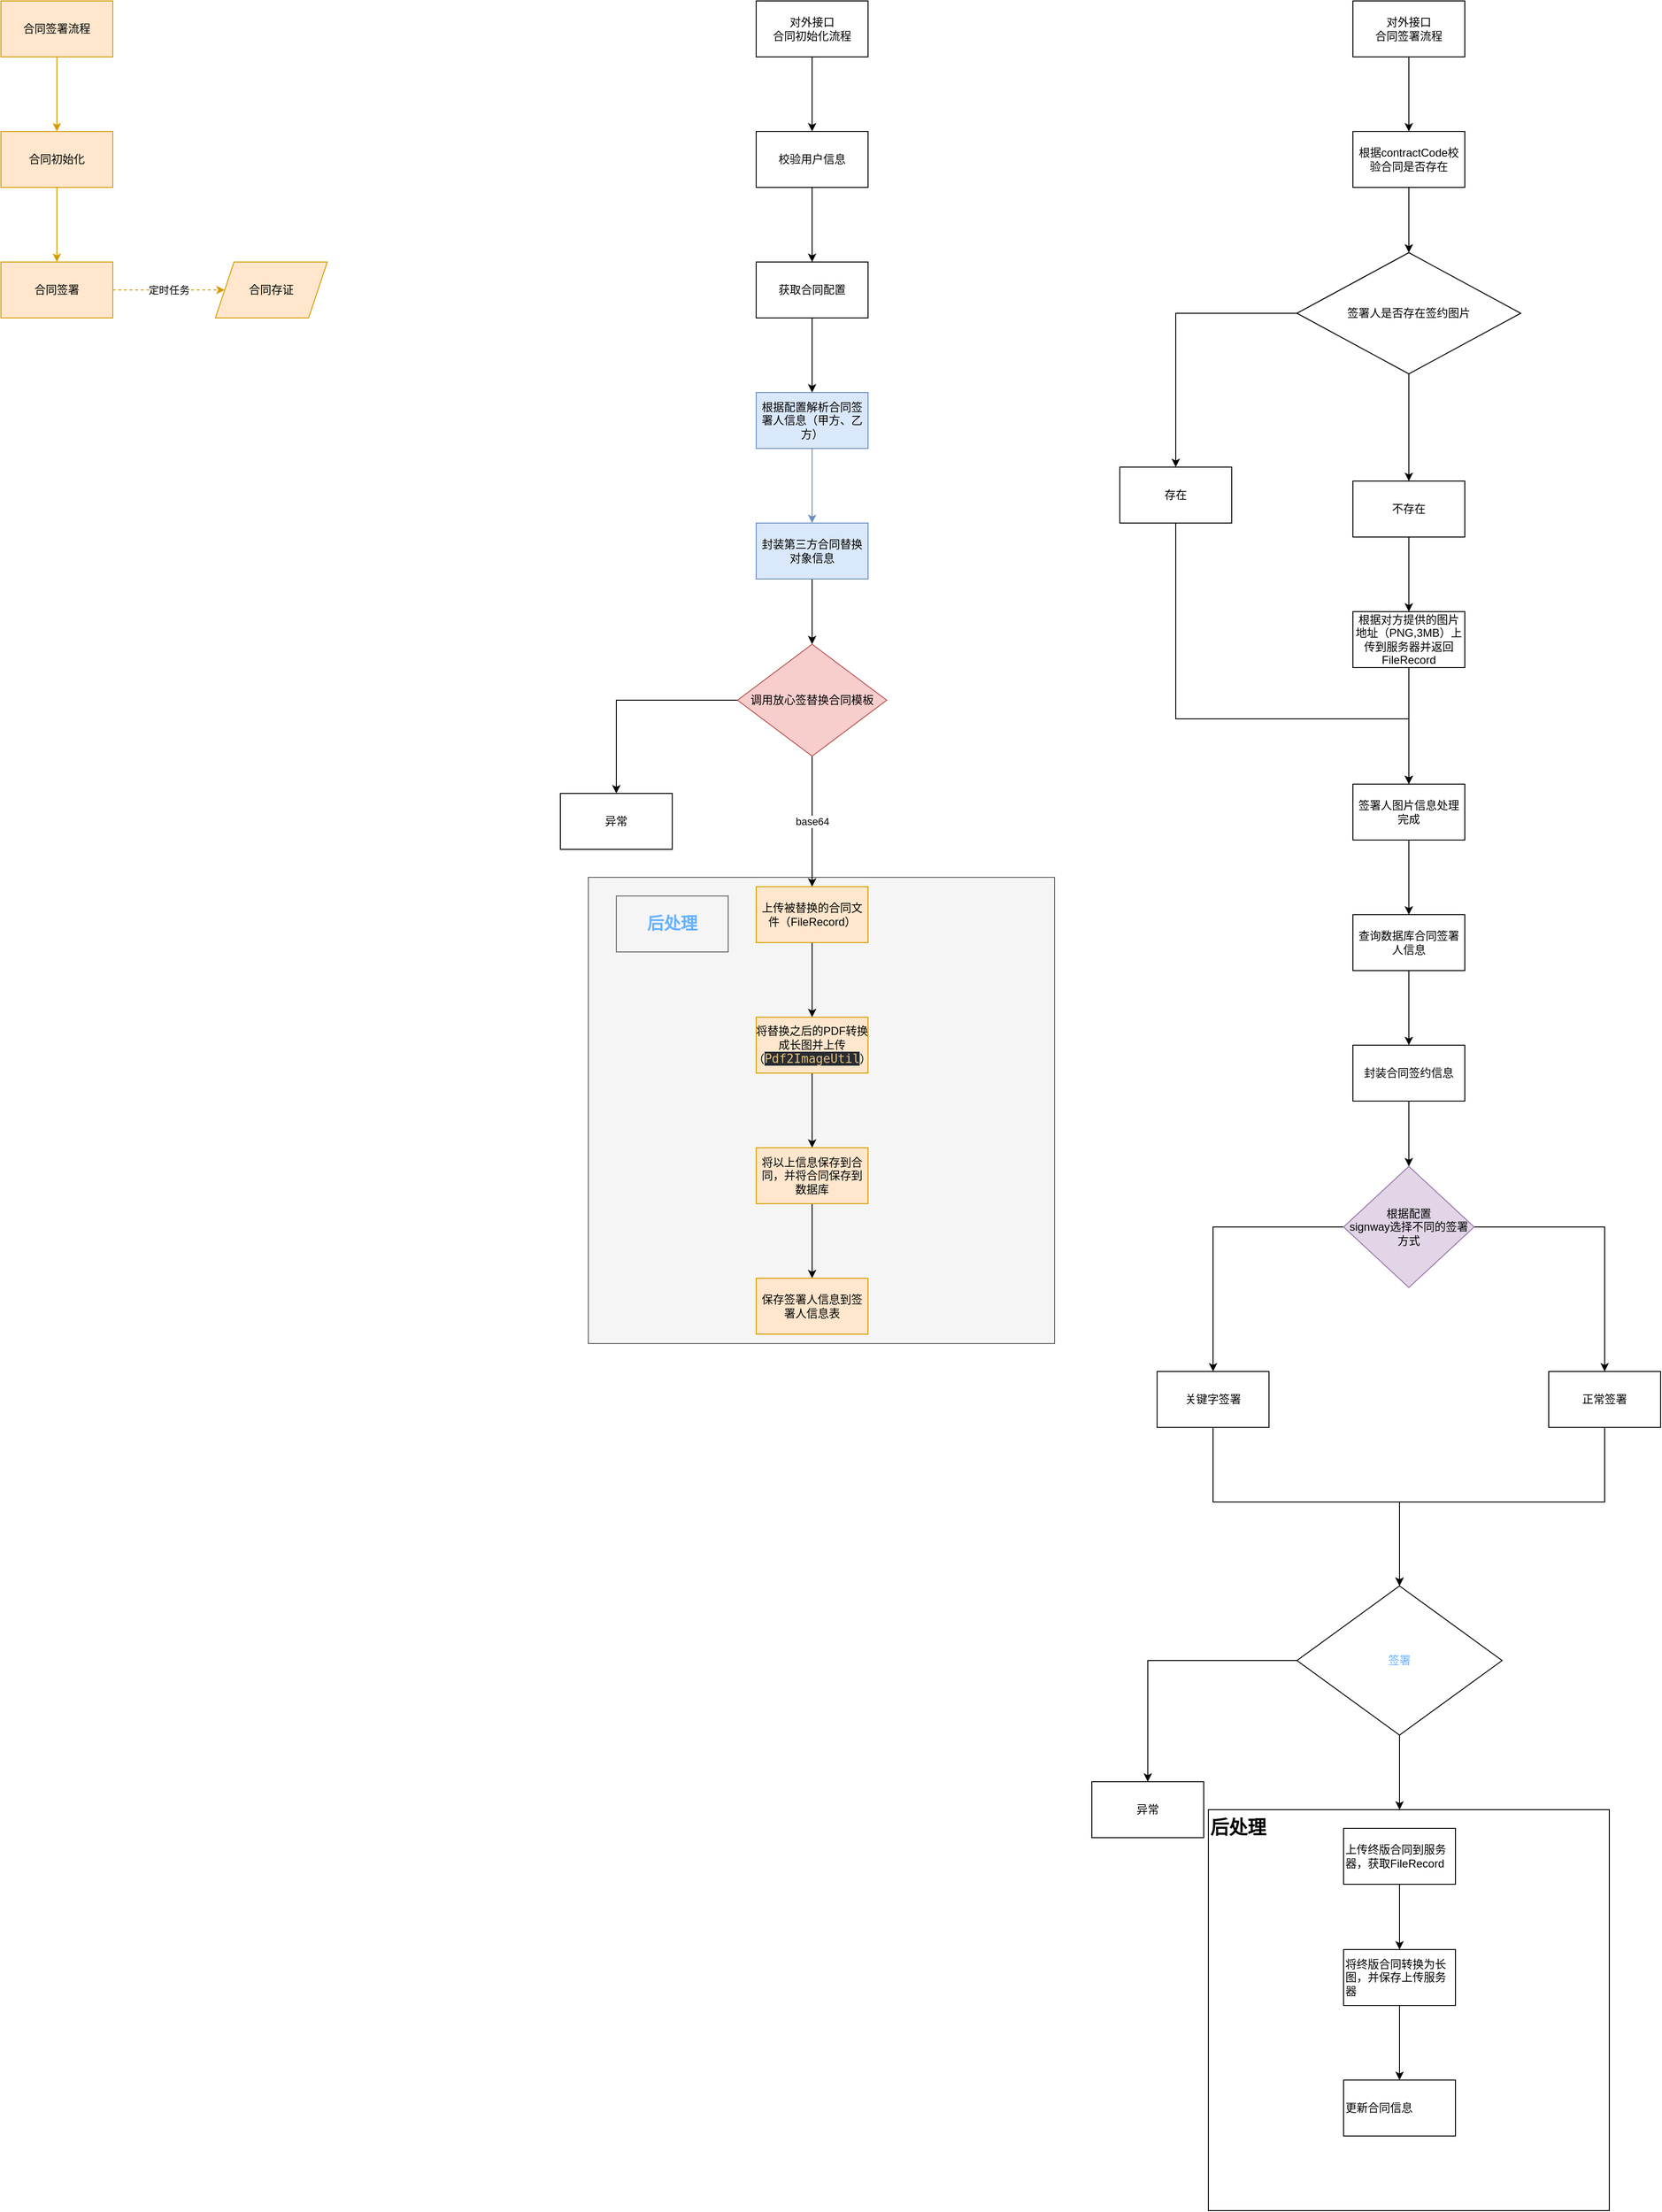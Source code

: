 <mxfile version="14.1.2" type="github">
  <diagram id="kZ7nAqTeuUWofJb11mI1" name="Page-1">
    <mxGraphModel dx="2249" dy="800" grid="1" gridSize="10" guides="1" tooltips="1" connect="1" arrows="1" fold="1" page="1" pageScale="1" pageWidth="827" pageHeight="1169" math="0" shadow="0">
      <root>
        <mxCell id="0" />
        <mxCell id="1" parent="0" />
        <mxCell id="A229mnzer8tno3ePFTrJ-74" value="&lt;font color=&quot;#000000&quot; size=&quot;1&quot;&gt;&lt;b style=&quot;font-size: 20px&quot;&gt;后处理&lt;/b&gt;&lt;/font&gt;" style="whiteSpace=wrap;html=1;aspect=fixed;fontColor=#66B2FF;align=left;verticalAlign=top;" vertex="1" parent="1">
          <mxGeometry x="1015" y="2430" width="430" height="430" as="geometry" />
        </mxCell>
        <mxCell id="A229mnzer8tno3ePFTrJ-34" value="" style="whiteSpace=wrap;html=1;aspect=fixed;fillColor=#f5f5f5;strokeColor=#666666;fontColor=#66FFFF;" vertex="1" parent="1">
          <mxGeometry x="350" y="1430" width="500" height="500" as="geometry" />
        </mxCell>
        <mxCell id="A229mnzer8tno3ePFTrJ-3" value="" style="edgeStyle=orthogonalEdgeStyle;rounded=0;orthogonalLoop=1;jettySize=auto;html=1;fillColor=#ffe6cc;strokeColor=#d79b00;" edge="1" parent="1" source="A229mnzer8tno3ePFTrJ-1" target="A229mnzer8tno3ePFTrJ-2">
          <mxGeometry relative="1" as="geometry" />
        </mxCell>
        <mxCell id="A229mnzer8tno3ePFTrJ-1" value="合同签署流程" style="rounded=0;whiteSpace=wrap;html=1;fillColor=#ffe6cc;strokeColor=#d79b00;" vertex="1" parent="1">
          <mxGeometry x="-280" y="490" width="120" height="60" as="geometry" />
        </mxCell>
        <mxCell id="A229mnzer8tno3ePFTrJ-5" value="" style="edgeStyle=orthogonalEdgeStyle;rounded=0;orthogonalLoop=1;jettySize=auto;html=1;fillColor=#ffe6cc;strokeColor=#d79b00;" edge="1" parent="1" source="A229mnzer8tno3ePFTrJ-2" target="A229mnzer8tno3ePFTrJ-4">
          <mxGeometry relative="1" as="geometry" />
        </mxCell>
        <mxCell id="A229mnzer8tno3ePFTrJ-2" value="合同初始化" style="rounded=0;whiteSpace=wrap;html=1;fillColor=#ffe6cc;strokeColor=#d79b00;" vertex="1" parent="1">
          <mxGeometry x="-280" y="630" width="120" height="60" as="geometry" />
        </mxCell>
        <mxCell id="A229mnzer8tno3ePFTrJ-9" value="定时任务" style="edgeStyle=orthogonalEdgeStyle;rounded=0;orthogonalLoop=1;jettySize=auto;html=1;dashed=1;fillColor=#ffe6cc;strokeColor=#d79b00;" edge="1" parent="1" source="A229mnzer8tno3ePFTrJ-4" target="A229mnzer8tno3ePFTrJ-8">
          <mxGeometry relative="1" as="geometry" />
        </mxCell>
        <mxCell id="A229mnzer8tno3ePFTrJ-4" value="合同签署" style="rounded=0;whiteSpace=wrap;html=1;fillColor=#ffe6cc;strokeColor=#d79b00;" vertex="1" parent="1">
          <mxGeometry x="-280" y="770" width="120" height="60" as="geometry" />
        </mxCell>
        <mxCell id="A229mnzer8tno3ePFTrJ-8" value="合同存证" style="shape=parallelogram;perimeter=parallelogramPerimeter;whiteSpace=wrap;html=1;fixedSize=1;fillColor=#ffe6cc;strokeColor=#d79b00;" vertex="1" parent="1">
          <mxGeometry x="-50" y="770" width="120" height="60" as="geometry" />
        </mxCell>
        <mxCell id="A229mnzer8tno3ePFTrJ-12" value="" style="edgeStyle=orthogonalEdgeStyle;rounded=0;orthogonalLoop=1;jettySize=auto;html=1;" edge="1" parent="1" source="A229mnzer8tno3ePFTrJ-10" target="A229mnzer8tno3ePFTrJ-11">
          <mxGeometry relative="1" as="geometry" />
        </mxCell>
        <mxCell id="A229mnzer8tno3ePFTrJ-10" value="对外接口&lt;br&gt;合同初始化流程" style="rounded=0;whiteSpace=wrap;html=1;" vertex="1" parent="1">
          <mxGeometry x="530" y="490" width="120" height="60" as="geometry" />
        </mxCell>
        <mxCell id="A229mnzer8tno3ePFTrJ-14" value="" style="edgeStyle=orthogonalEdgeStyle;rounded=0;orthogonalLoop=1;jettySize=auto;html=1;" edge="1" parent="1" source="A229mnzer8tno3ePFTrJ-11" target="A229mnzer8tno3ePFTrJ-13">
          <mxGeometry relative="1" as="geometry" />
        </mxCell>
        <mxCell id="A229mnzer8tno3ePFTrJ-11" value="校验用户信息" style="rounded=0;whiteSpace=wrap;html=1;" vertex="1" parent="1">
          <mxGeometry x="530" y="630" width="120" height="60" as="geometry" />
        </mxCell>
        <mxCell id="A229mnzer8tno3ePFTrJ-16" value="" style="edgeStyle=orthogonalEdgeStyle;rounded=0;orthogonalLoop=1;jettySize=auto;html=1;" edge="1" parent="1" source="A229mnzer8tno3ePFTrJ-13" target="A229mnzer8tno3ePFTrJ-15">
          <mxGeometry relative="1" as="geometry" />
        </mxCell>
        <mxCell id="A229mnzer8tno3ePFTrJ-13" value="获取合同配置" style="rounded=0;whiteSpace=wrap;html=1;" vertex="1" parent="1">
          <mxGeometry x="530" y="770" width="120" height="60" as="geometry" />
        </mxCell>
        <mxCell id="A229mnzer8tno3ePFTrJ-18" value="" style="edgeStyle=orthogonalEdgeStyle;rounded=0;orthogonalLoop=1;jettySize=auto;html=1;fillColor=#dae8fc;strokeColor=#6c8ebf;" edge="1" parent="1" source="A229mnzer8tno3ePFTrJ-15" target="A229mnzer8tno3ePFTrJ-17">
          <mxGeometry relative="1" as="geometry" />
        </mxCell>
        <mxCell id="A229mnzer8tno3ePFTrJ-15" value="根据配置解析合同签署人信息（甲方、乙方）" style="rounded=0;whiteSpace=wrap;html=1;fillColor=#dae8fc;strokeColor=#6c8ebf;" vertex="1" parent="1">
          <mxGeometry x="530" y="910" width="120" height="60" as="geometry" />
        </mxCell>
        <mxCell id="A229mnzer8tno3ePFTrJ-23" value="" style="edgeStyle=orthogonalEdgeStyle;rounded=0;orthogonalLoop=1;jettySize=auto;html=1;" edge="1" parent="1" source="A229mnzer8tno3ePFTrJ-17" target="A229mnzer8tno3ePFTrJ-21">
          <mxGeometry relative="1" as="geometry" />
        </mxCell>
        <mxCell id="A229mnzer8tno3ePFTrJ-17" value="封装第三方合同替换对象信息" style="rounded=0;whiteSpace=wrap;html=1;fillColor=#dae8fc;strokeColor=#6c8ebf;" vertex="1" parent="1">
          <mxGeometry x="530" y="1050" width="120" height="60" as="geometry" />
        </mxCell>
        <mxCell id="A229mnzer8tno3ePFTrJ-25" value="" style="edgeStyle=orthogonalEdgeStyle;rounded=0;orthogonalLoop=1;jettySize=auto;html=1;" edge="1" parent="1" source="A229mnzer8tno3ePFTrJ-21" target="A229mnzer8tno3ePFTrJ-24">
          <mxGeometry relative="1" as="geometry" />
        </mxCell>
        <mxCell id="A229mnzer8tno3ePFTrJ-27" value="base64" style="edgeStyle=orthogonalEdgeStyle;rounded=0;orthogonalLoop=1;jettySize=auto;html=1;" edge="1" parent="1" source="A229mnzer8tno3ePFTrJ-21" target="A229mnzer8tno3ePFTrJ-26">
          <mxGeometry relative="1" as="geometry" />
        </mxCell>
        <mxCell id="A229mnzer8tno3ePFTrJ-21" value="&lt;span&gt;调用放心签替换合同模板&lt;/span&gt;" style="rhombus;whiteSpace=wrap;html=1;rounded=0;fillColor=#f8cecc;strokeColor=#b85450;" vertex="1" parent="1">
          <mxGeometry x="510" y="1180" width="160" height="120" as="geometry" />
        </mxCell>
        <mxCell id="A229mnzer8tno3ePFTrJ-24" value="异常" style="whiteSpace=wrap;html=1;rounded=0;" vertex="1" parent="1">
          <mxGeometry x="320" y="1340" width="120" height="60" as="geometry" />
        </mxCell>
        <mxCell id="A229mnzer8tno3ePFTrJ-29" value="" style="edgeStyle=orthogonalEdgeStyle;rounded=0;orthogonalLoop=1;jettySize=auto;html=1;" edge="1" parent="1" source="A229mnzer8tno3ePFTrJ-26" target="A229mnzer8tno3ePFTrJ-28">
          <mxGeometry relative="1" as="geometry" />
        </mxCell>
        <mxCell id="A229mnzer8tno3ePFTrJ-26" value="上传被替换的合同文件（FileRecord）" style="whiteSpace=wrap;html=1;rounded=0;fillColor=#ffe6cc;strokeColor=#d79b00;" vertex="1" parent="1">
          <mxGeometry x="530" y="1440" width="120" height="60" as="geometry" />
        </mxCell>
        <mxCell id="A229mnzer8tno3ePFTrJ-31" value="" style="edgeStyle=orthogonalEdgeStyle;rounded=0;orthogonalLoop=1;jettySize=auto;html=1;" edge="1" parent="1" source="A229mnzer8tno3ePFTrJ-28" target="A229mnzer8tno3ePFTrJ-30">
          <mxGeometry relative="1" as="geometry" />
        </mxCell>
        <mxCell id="A229mnzer8tno3ePFTrJ-28" value="将替换之后的PDF转换成长图并上传（&lt;span style=&quot;color: rgb(229 , 192 , 123) ; background-color: rgb(40 , 44 , 52) ; font-family: &amp;#34;jetbrains mono&amp;#34; , monospace ; font-size: 9.8pt&quot;&gt;Pdf2ImageUtil&lt;/span&gt;&lt;span&gt;）&lt;/span&gt;" style="whiteSpace=wrap;html=1;rounded=0;fillColor=#ffe6cc;strokeColor=#d79b00;" vertex="1" parent="1">
          <mxGeometry x="530" y="1580" width="120" height="60" as="geometry" />
        </mxCell>
        <mxCell id="A229mnzer8tno3ePFTrJ-33" value="" style="edgeStyle=orthogonalEdgeStyle;rounded=0;orthogonalLoop=1;jettySize=auto;html=1;" edge="1" parent="1" source="A229mnzer8tno3ePFTrJ-30" target="A229mnzer8tno3ePFTrJ-32">
          <mxGeometry relative="1" as="geometry" />
        </mxCell>
        <mxCell id="A229mnzer8tno3ePFTrJ-30" value="将以上信息保存到合同，并将合同保存到数据库" style="whiteSpace=wrap;html=1;rounded=0;fillColor=#ffe6cc;strokeColor=#d79b00;" vertex="1" parent="1">
          <mxGeometry x="530" y="1720" width="120" height="60" as="geometry" />
        </mxCell>
        <mxCell id="A229mnzer8tno3ePFTrJ-32" value="保存签署人信息到签署人信息表" style="whiteSpace=wrap;html=1;rounded=0;fillColor=#ffe6cc;strokeColor=#d79b00;" vertex="1" parent="1">
          <mxGeometry x="530" y="1860" width="120" height="60" as="geometry" />
        </mxCell>
        <mxCell id="A229mnzer8tno3ePFTrJ-35" value="&lt;h2&gt;&lt;b&gt;&lt;font face=&quot;Verdana&quot; color=&quot;#66b2ff&quot;&gt;后处理&lt;/font&gt;&lt;/b&gt;&lt;/h2&gt;" style="rounded=0;whiteSpace=wrap;html=1;fontColor=#333333;fillColor=#f5f5f5;strokeColor=#666666;" vertex="1" parent="1">
          <mxGeometry x="380" y="1450" width="120" height="60" as="geometry" />
        </mxCell>
        <mxCell id="A229mnzer8tno3ePFTrJ-38" value="" style="edgeStyle=orthogonalEdgeStyle;rounded=0;orthogonalLoop=1;jettySize=auto;html=1;fontColor=#66B2FF;" edge="1" parent="1" source="A229mnzer8tno3ePFTrJ-36" target="A229mnzer8tno3ePFTrJ-37">
          <mxGeometry relative="1" as="geometry" />
        </mxCell>
        <mxCell id="A229mnzer8tno3ePFTrJ-36" value="对外接口&lt;br&gt;合同签署流程" style="rounded=0;whiteSpace=wrap;html=1;" vertex="1" parent="1">
          <mxGeometry x="1170" y="490" width="120" height="60" as="geometry" />
        </mxCell>
        <mxCell id="A229mnzer8tno3ePFTrJ-42" value="" style="edgeStyle=orthogonalEdgeStyle;rounded=0;orthogonalLoop=1;jettySize=auto;html=1;fontColor=#66B2FF;" edge="1" parent="1" source="A229mnzer8tno3ePFTrJ-37" target="A229mnzer8tno3ePFTrJ-41">
          <mxGeometry relative="1" as="geometry" />
        </mxCell>
        <mxCell id="A229mnzer8tno3ePFTrJ-37" value="根据contractCode校验合同是否存在" style="rounded=0;whiteSpace=wrap;html=1;" vertex="1" parent="1">
          <mxGeometry x="1170" y="630" width="120" height="60" as="geometry" />
        </mxCell>
        <mxCell id="A229mnzer8tno3ePFTrJ-44" value="" style="edgeStyle=orthogonalEdgeStyle;rounded=0;orthogonalLoop=1;jettySize=auto;html=1;fontColor=#66B2FF;" edge="1" parent="1" source="A229mnzer8tno3ePFTrJ-41" target="A229mnzer8tno3ePFTrJ-43">
          <mxGeometry relative="1" as="geometry" />
        </mxCell>
        <mxCell id="A229mnzer8tno3ePFTrJ-46" value="" style="edgeStyle=orthogonalEdgeStyle;rounded=0;orthogonalLoop=1;jettySize=auto;html=1;fontColor=#66B2FF;" edge="1" parent="1" source="A229mnzer8tno3ePFTrJ-41" target="A229mnzer8tno3ePFTrJ-45">
          <mxGeometry relative="1" as="geometry" />
        </mxCell>
        <mxCell id="A229mnzer8tno3ePFTrJ-41" value="签署人是否存在签约图片" style="rhombus;whiteSpace=wrap;html=1;rounded=0;" vertex="1" parent="1">
          <mxGeometry x="1110" y="760" width="240" height="130" as="geometry" />
        </mxCell>
        <mxCell id="A229mnzer8tno3ePFTrJ-50" value="" style="edgeStyle=orthogonalEdgeStyle;rounded=0;orthogonalLoop=1;jettySize=auto;html=1;fontColor=#66B2FF;" edge="1" parent="1" source="A229mnzer8tno3ePFTrJ-43" target="A229mnzer8tno3ePFTrJ-49">
          <mxGeometry relative="1" as="geometry">
            <Array as="points">
              <mxPoint x="980" y="1260" />
              <mxPoint x="1230" y="1260" />
            </Array>
          </mxGeometry>
        </mxCell>
        <mxCell id="A229mnzer8tno3ePFTrJ-43" value="存在" style="whiteSpace=wrap;html=1;rounded=0;" vertex="1" parent="1">
          <mxGeometry x="920" y="990" width="120" height="60" as="geometry" />
        </mxCell>
        <mxCell id="A229mnzer8tno3ePFTrJ-48" value="" style="edgeStyle=orthogonalEdgeStyle;rounded=0;orthogonalLoop=1;jettySize=auto;html=1;fontColor=#66B2FF;" edge="1" parent="1" source="A229mnzer8tno3ePFTrJ-45" target="A229mnzer8tno3ePFTrJ-47">
          <mxGeometry relative="1" as="geometry" />
        </mxCell>
        <mxCell id="A229mnzer8tno3ePFTrJ-45" value="不存在" style="whiteSpace=wrap;html=1;rounded=0;" vertex="1" parent="1">
          <mxGeometry x="1170" y="1005" width="120" height="60" as="geometry" />
        </mxCell>
        <mxCell id="A229mnzer8tno3ePFTrJ-51" style="edgeStyle=orthogonalEdgeStyle;rounded=0;orthogonalLoop=1;jettySize=auto;html=1;entryX=0.5;entryY=0;entryDx=0;entryDy=0;fontColor=#66B2FF;" edge="1" parent="1" source="A229mnzer8tno3ePFTrJ-47" target="A229mnzer8tno3ePFTrJ-49">
          <mxGeometry relative="1" as="geometry" />
        </mxCell>
        <mxCell id="A229mnzer8tno3ePFTrJ-47" value="根据对方提供的图片地址（PNG,3MB）上传到服务器并返回FileRecord" style="whiteSpace=wrap;html=1;rounded=0;" vertex="1" parent="1">
          <mxGeometry x="1170" y="1145" width="120" height="60" as="geometry" />
        </mxCell>
        <mxCell id="A229mnzer8tno3ePFTrJ-53" value="" style="edgeStyle=orthogonalEdgeStyle;rounded=0;orthogonalLoop=1;jettySize=auto;html=1;fontColor=#66B2FF;" edge="1" parent="1" source="A229mnzer8tno3ePFTrJ-49" target="A229mnzer8tno3ePFTrJ-52">
          <mxGeometry relative="1" as="geometry" />
        </mxCell>
        <mxCell id="A229mnzer8tno3ePFTrJ-49" value="签署人图片信息处理完成" style="whiteSpace=wrap;html=1;rounded=0;" vertex="1" parent="1">
          <mxGeometry x="1170" y="1330" width="120" height="60" as="geometry" />
        </mxCell>
        <mxCell id="A229mnzer8tno3ePFTrJ-55" value="" style="edgeStyle=orthogonalEdgeStyle;rounded=0;orthogonalLoop=1;jettySize=auto;html=1;fontColor=#66B2FF;" edge="1" parent="1" source="A229mnzer8tno3ePFTrJ-52" target="A229mnzer8tno3ePFTrJ-54">
          <mxGeometry relative="1" as="geometry" />
        </mxCell>
        <mxCell id="A229mnzer8tno3ePFTrJ-52" value="查询数据库合同签署人信息" style="whiteSpace=wrap;html=1;rounded=0;" vertex="1" parent="1">
          <mxGeometry x="1170" y="1470" width="120" height="60" as="geometry" />
        </mxCell>
        <mxCell id="A229mnzer8tno3ePFTrJ-61" value="" style="edgeStyle=orthogonalEdgeStyle;rounded=0;orthogonalLoop=1;jettySize=auto;html=1;fontColor=#66B2FF;" edge="1" parent="1" source="A229mnzer8tno3ePFTrJ-54" target="A229mnzer8tno3ePFTrJ-60">
          <mxGeometry relative="1" as="geometry" />
        </mxCell>
        <mxCell id="A229mnzer8tno3ePFTrJ-54" value="封装合同签约信息" style="whiteSpace=wrap;html=1;rounded=0;" vertex="1" parent="1">
          <mxGeometry x="1170" y="1610" width="120" height="60" as="geometry" />
        </mxCell>
        <mxCell id="A229mnzer8tno3ePFTrJ-63" value="" style="edgeStyle=orthogonalEdgeStyle;rounded=0;orthogonalLoop=1;jettySize=auto;html=1;fontColor=#66B2FF;" edge="1" parent="1" source="A229mnzer8tno3ePFTrJ-60" target="A229mnzer8tno3ePFTrJ-62">
          <mxGeometry relative="1" as="geometry" />
        </mxCell>
        <mxCell id="A229mnzer8tno3ePFTrJ-65" value="" style="edgeStyle=orthogonalEdgeStyle;rounded=0;orthogonalLoop=1;jettySize=auto;html=1;fontColor=#66B2FF;" edge="1" parent="1" source="A229mnzer8tno3ePFTrJ-60" target="A229mnzer8tno3ePFTrJ-64">
          <mxGeometry relative="1" as="geometry" />
        </mxCell>
        <mxCell id="A229mnzer8tno3ePFTrJ-60" value="根据配置 &lt;br&gt;signway选择不同的签署方式" style="rhombus;whiteSpace=wrap;html=1;rounded=0;fillColor=#e1d5e7;strokeColor=#9673a6;" vertex="1" parent="1">
          <mxGeometry x="1160" y="1740" width="140" height="130" as="geometry" />
        </mxCell>
        <mxCell id="A229mnzer8tno3ePFTrJ-68" style="edgeStyle=orthogonalEdgeStyle;rounded=0;orthogonalLoop=1;jettySize=auto;html=1;entryX=0.5;entryY=0;entryDx=0;entryDy=0;fontColor=#66B2FF;" edge="1" parent="1" source="A229mnzer8tno3ePFTrJ-62">
          <mxGeometry relative="1" as="geometry">
            <mxPoint x="1220" y="2190" as="targetPoint" />
            <Array as="points">
              <mxPoint x="1440" y="2100" />
              <mxPoint x="1220" y="2100" />
            </Array>
          </mxGeometry>
        </mxCell>
        <mxCell id="A229mnzer8tno3ePFTrJ-62" value="正常签署" style="whiteSpace=wrap;html=1;rounded=0;" vertex="1" parent="1">
          <mxGeometry x="1380" y="1960" width="120" height="60" as="geometry" />
        </mxCell>
        <mxCell id="A229mnzer8tno3ePFTrJ-67" value="" style="edgeStyle=orthogonalEdgeStyle;rounded=0;orthogonalLoop=1;jettySize=auto;html=1;fontColor=#66B2FF;" edge="1" parent="1" source="A229mnzer8tno3ePFTrJ-64">
          <mxGeometry relative="1" as="geometry">
            <mxPoint x="1220" y="2190" as="targetPoint" />
            <Array as="points">
              <mxPoint x="1020" y="2100" />
              <mxPoint x="1220" y="2100" />
            </Array>
          </mxGeometry>
        </mxCell>
        <mxCell id="A229mnzer8tno3ePFTrJ-64" value="关键字签署" style="whiteSpace=wrap;html=1;rounded=0;" vertex="1" parent="1">
          <mxGeometry x="960" y="1960" width="120" height="60" as="geometry" />
        </mxCell>
        <mxCell id="A229mnzer8tno3ePFTrJ-71" value="" style="edgeStyle=orthogonalEdgeStyle;rounded=0;orthogonalLoop=1;jettySize=auto;html=1;fontColor=#66B2FF;" edge="1" parent="1" source="A229mnzer8tno3ePFTrJ-69" target="A229mnzer8tno3ePFTrJ-70">
          <mxGeometry relative="1" as="geometry" />
        </mxCell>
        <mxCell id="A229mnzer8tno3ePFTrJ-75" value="" style="edgeStyle=orthogonalEdgeStyle;rounded=0;orthogonalLoop=1;jettySize=auto;html=1;" edge="1" parent="1" source="A229mnzer8tno3ePFTrJ-69" target="A229mnzer8tno3ePFTrJ-74">
          <mxGeometry relative="1" as="geometry">
            <Array as="points">
              <mxPoint x="1220" y="2500" />
              <mxPoint x="1220" y="2500" />
            </Array>
          </mxGeometry>
        </mxCell>
        <mxCell id="A229mnzer8tno3ePFTrJ-69" value="签署" style="rhombus;whiteSpace=wrap;html=1;fontColor=#66B2FF;" vertex="1" parent="1">
          <mxGeometry x="1110" y="2190" width="220" height="160" as="geometry" />
        </mxCell>
        <mxCell id="A229mnzer8tno3ePFTrJ-70" value="&lt;font color=&quot;#000000&quot;&gt;异常&lt;/font&gt;" style="whiteSpace=wrap;html=1;fontColor=#66B2FF;" vertex="1" parent="1">
          <mxGeometry x="890" y="2400" width="120" height="60" as="geometry" />
        </mxCell>
        <mxCell id="A229mnzer8tno3ePFTrJ-78" value="" style="edgeStyle=orthogonalEdgeStyle;rounded=0;orthogonalLoop=1;jettySize=auto;html=1;fontColor=#000000;" edge="1" parent="1" source="A229mnzer8tno3ePFTrJ-76" target="A229mnzer8tno3ePFTrJ-77">
          <mxGeometry relative="1" as="geometry" />
        </mxCell>
        <mxCell id="A229mnzer8tno3ePFTrJ-76" value="上传终版合同到服务器，获取FileRecord" style="rounded=0;whiteSpace=wrap;html=1;fontColor=#000000;align=left;" vertex="1" parent="1">
          <mxGeometry x="1160" y="2450" width="120" height="60" as="geometry" />
        </mxCell>
        <mxCell id="A229mnzer8tno3ePFTrJ-80" value="" style="edgeStyle=orthogonalEdgeStyle;rounded=0;orthogonalLoop=1;jettySize=auto;html=1;fontColor=#000000;" edge="1" parent="1" source="A229mnzer8tno3ePFTrJ-77" target="A229mnzer8tno3ePFTrJ-79">
          <mxGeometry relative="1" as="geometry" />
        </mxCell>
        <mxCell id="A229mnzer8tno3ePFTrJ-77" value="将终版合同转换为长图，并保存上传服务器" style="rounded=0;whiteSpace=wrap;html=1;fontColor=#000000;align=left;" vertex="1" parent="1">
          <mxGeometry x="1160" y="2580" width="120" height="60" as="geometry" />
        </mxCell>
        <mxCell id="A229mnzer8tno3ePFTrJ-79" value="更新合同信息" style="rounded=0;whiteSpace=wrap;html=1;fontColor=#000000;align=left;" vertex="1" parent="1">
          <mxGeometry x="1160" y="2720" width="120" height="60" as="geometry" />
        </mxCell>
      </root>
    </mxGraphModel>
  </diagram>
</mxfile>

